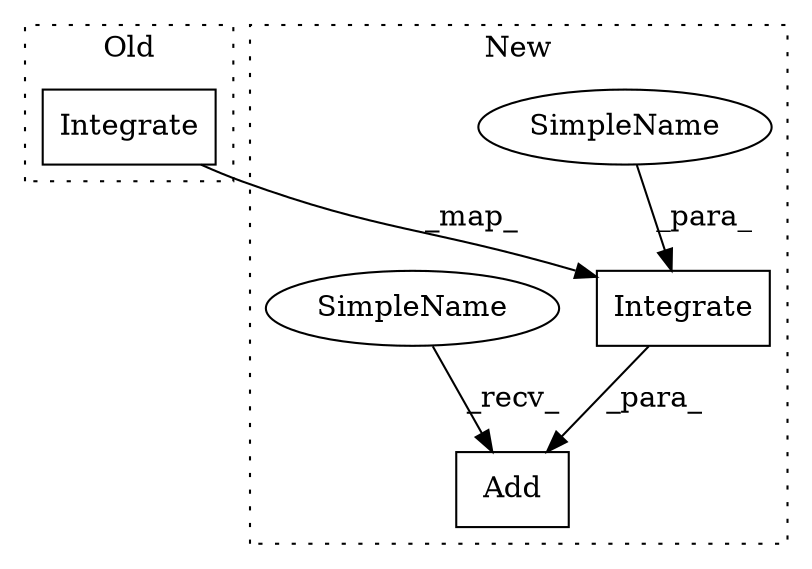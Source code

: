 digraph G {
subgraph cluster0 {
1 [label="Integrate" a="32" s="2335,2374" l="10,44" shape="box"];
label = "Old";
style="dotted";
}
subgraph cluster1 {
2 [label="Integrate" a="32" s="2430,2469" l="10,44" shape="box"];
3 [label="Add" a="32" s="2404,2513" l="4,1" shape="box"];
4 [label="SimpleName" a="42" s="1348" l="4" shape="ellipse"];
5 [label="SimpleName" a="42" s="2396" l="7" shape="ellipse"];
label = "New";
style="dotted";
}
1 -> 2 [label="_map_"];
2 -> 3 [label="_para_"];
4 -> 2 [label="_para_"];
5 -> 3 [label="_recv_"];
}